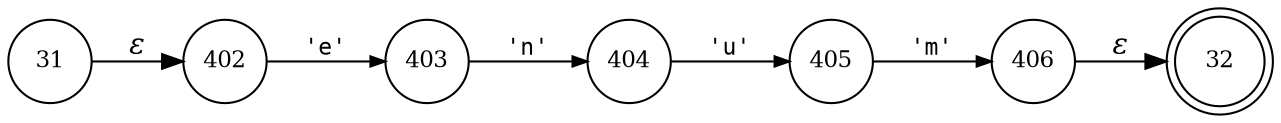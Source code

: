 digraph ATN {
rankdir=LR;
s32[fontsize=11, label="32", shape=doublecircle, fixedsize=true, width=.6];
s402[fontsize=11,label="402", shape=circle, fixedsize=true, width=.55, peripheries=1];
s403[fontsize=11,label="403", shape=circle, fixedsize=true, width=.55, peripheries=1];
s404[fontsize=11,label="404", shape=circle, fixedsize=true, width=.55, peripheries=1];
s405[fontsize=11,label="405", shape=circle, fixedsize=true, width=.55, peripheries=1];
s406[fontsize=11,label="406", shape=circle, fixedsize=true, width=.55, peripheries=1];
s31[fontsize=11,label="31", shape=circle, fixedsize=true, width=.55, peripheries=1];
s31 -> s402 [fontname="Times-Italic", label="&epsilon;"];
s402 -> s403 [fontsize=11, fontname="Courier", arrowsize=.7, label = "'e'", arrowhead = normal];
s403 -> s404 [fontsize=11, fontname="Courier", arrowsize=.7, label = "'n'", arrowhead = normal];
s404 -> s405 [fontsize=11, fontname="Courier", arrowsize=.7, label = "'u'", arrowhead = normal];
s405 -> s406 [fontsize=11, fontname="Courier", arrowsize=.7, label = "'m'", arrowhead = normal];
s406 -> s32 [fontname="Times-Italic", label="&epsilon;"];
}